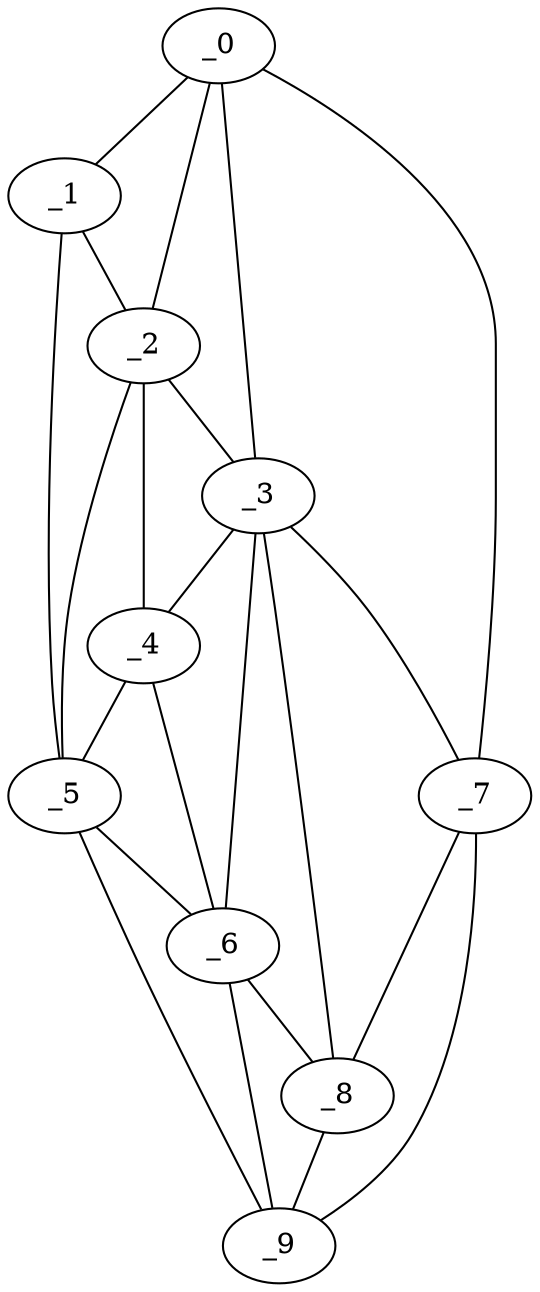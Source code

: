 graph "obj82__120.gxl" {
	_0	 [x=30,
		y=33];
	_1	 [x=34,
		y=26];
	_0 -- _1	 [valence=1];
	_2	 [x=46,
		y=24];
	_0 -- _2	 [valence=2];
	_3	 [x=58,
		y=25];
	_0 -- _3	 [valence=1];
	_7	 [x=77,
		y=55];
	_0 -- _7	 [valence=1];
	_1 -- _2	 [valence=2];
	_5	 [x=72,
		y=5];
	_1 -- _5	 [valence=1];
	_2 -- _3	 [valence=2];
	_4	 [x=68,
		y=11];
	_2 -- _4	 [valence=2];
	_2 -- _5	 [valence=1];
	_3 -- _4	 [valence=2];
	_6	 [x=74,
		y=23];
	_3 -- _6	 [valence=1];
	_3 -- _7	 [valence=2];
	_8	 [x=84,
		y=40];
	_3 -- _8	 [valence=2];
	_4 -- _5	 [valence=2];
	_4 -- _6	 [valence=2];
	_5 -- _6	 [valence=2];
	_9	 [x=92,
		y=28];
	_5 -- _9	 [valence=1];
	_6 -- _8	 [valence=2];
	_6 -- _9	 [valence=2];
	_7 -- _8	 [valence=1];
	_7 -- _9	 [valence=1];
	_8 -- _9	 [valence=1];
}
